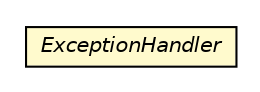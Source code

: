 #!/usr/local/bin/dot
#
# Class diagram 
# Generated by UMLGraph version 5.1 (http://www.umlgraph.org/)
#

digraph G {
	edge [fontname="Helvetica",fontsize=10,labelfontname="Helvetica",labelfontsize=10];
	node [fontname="Helvetica",fontsize=10,shape=plaintext];
	nodesep=0.25;
	ranksep=0.5;
	rankdir=LR;
	// com.inn.headstartdemo.exceptions.ExceptionHandler
	c15769 [label=<<table title="com.inn.headstartdemo.exceptions.ExceptionHandler" border="0" cellborder="1" cellspacing="0" cellpadding="2" port="p" bgcolor="lemonChiffon" href="./ExceptionHandler.html">
		<tr><td><table border="0" cellspacing="0" cellpadding="1">
<tr><td align="center" balign="center"><font face="Helvetica-Oblique"> ExceptionHandler </font></td></tr>
		</table></td></tr>
		</table>>, fontname="Helvetica", fontcolor="black", fontsize=10.0];
}

